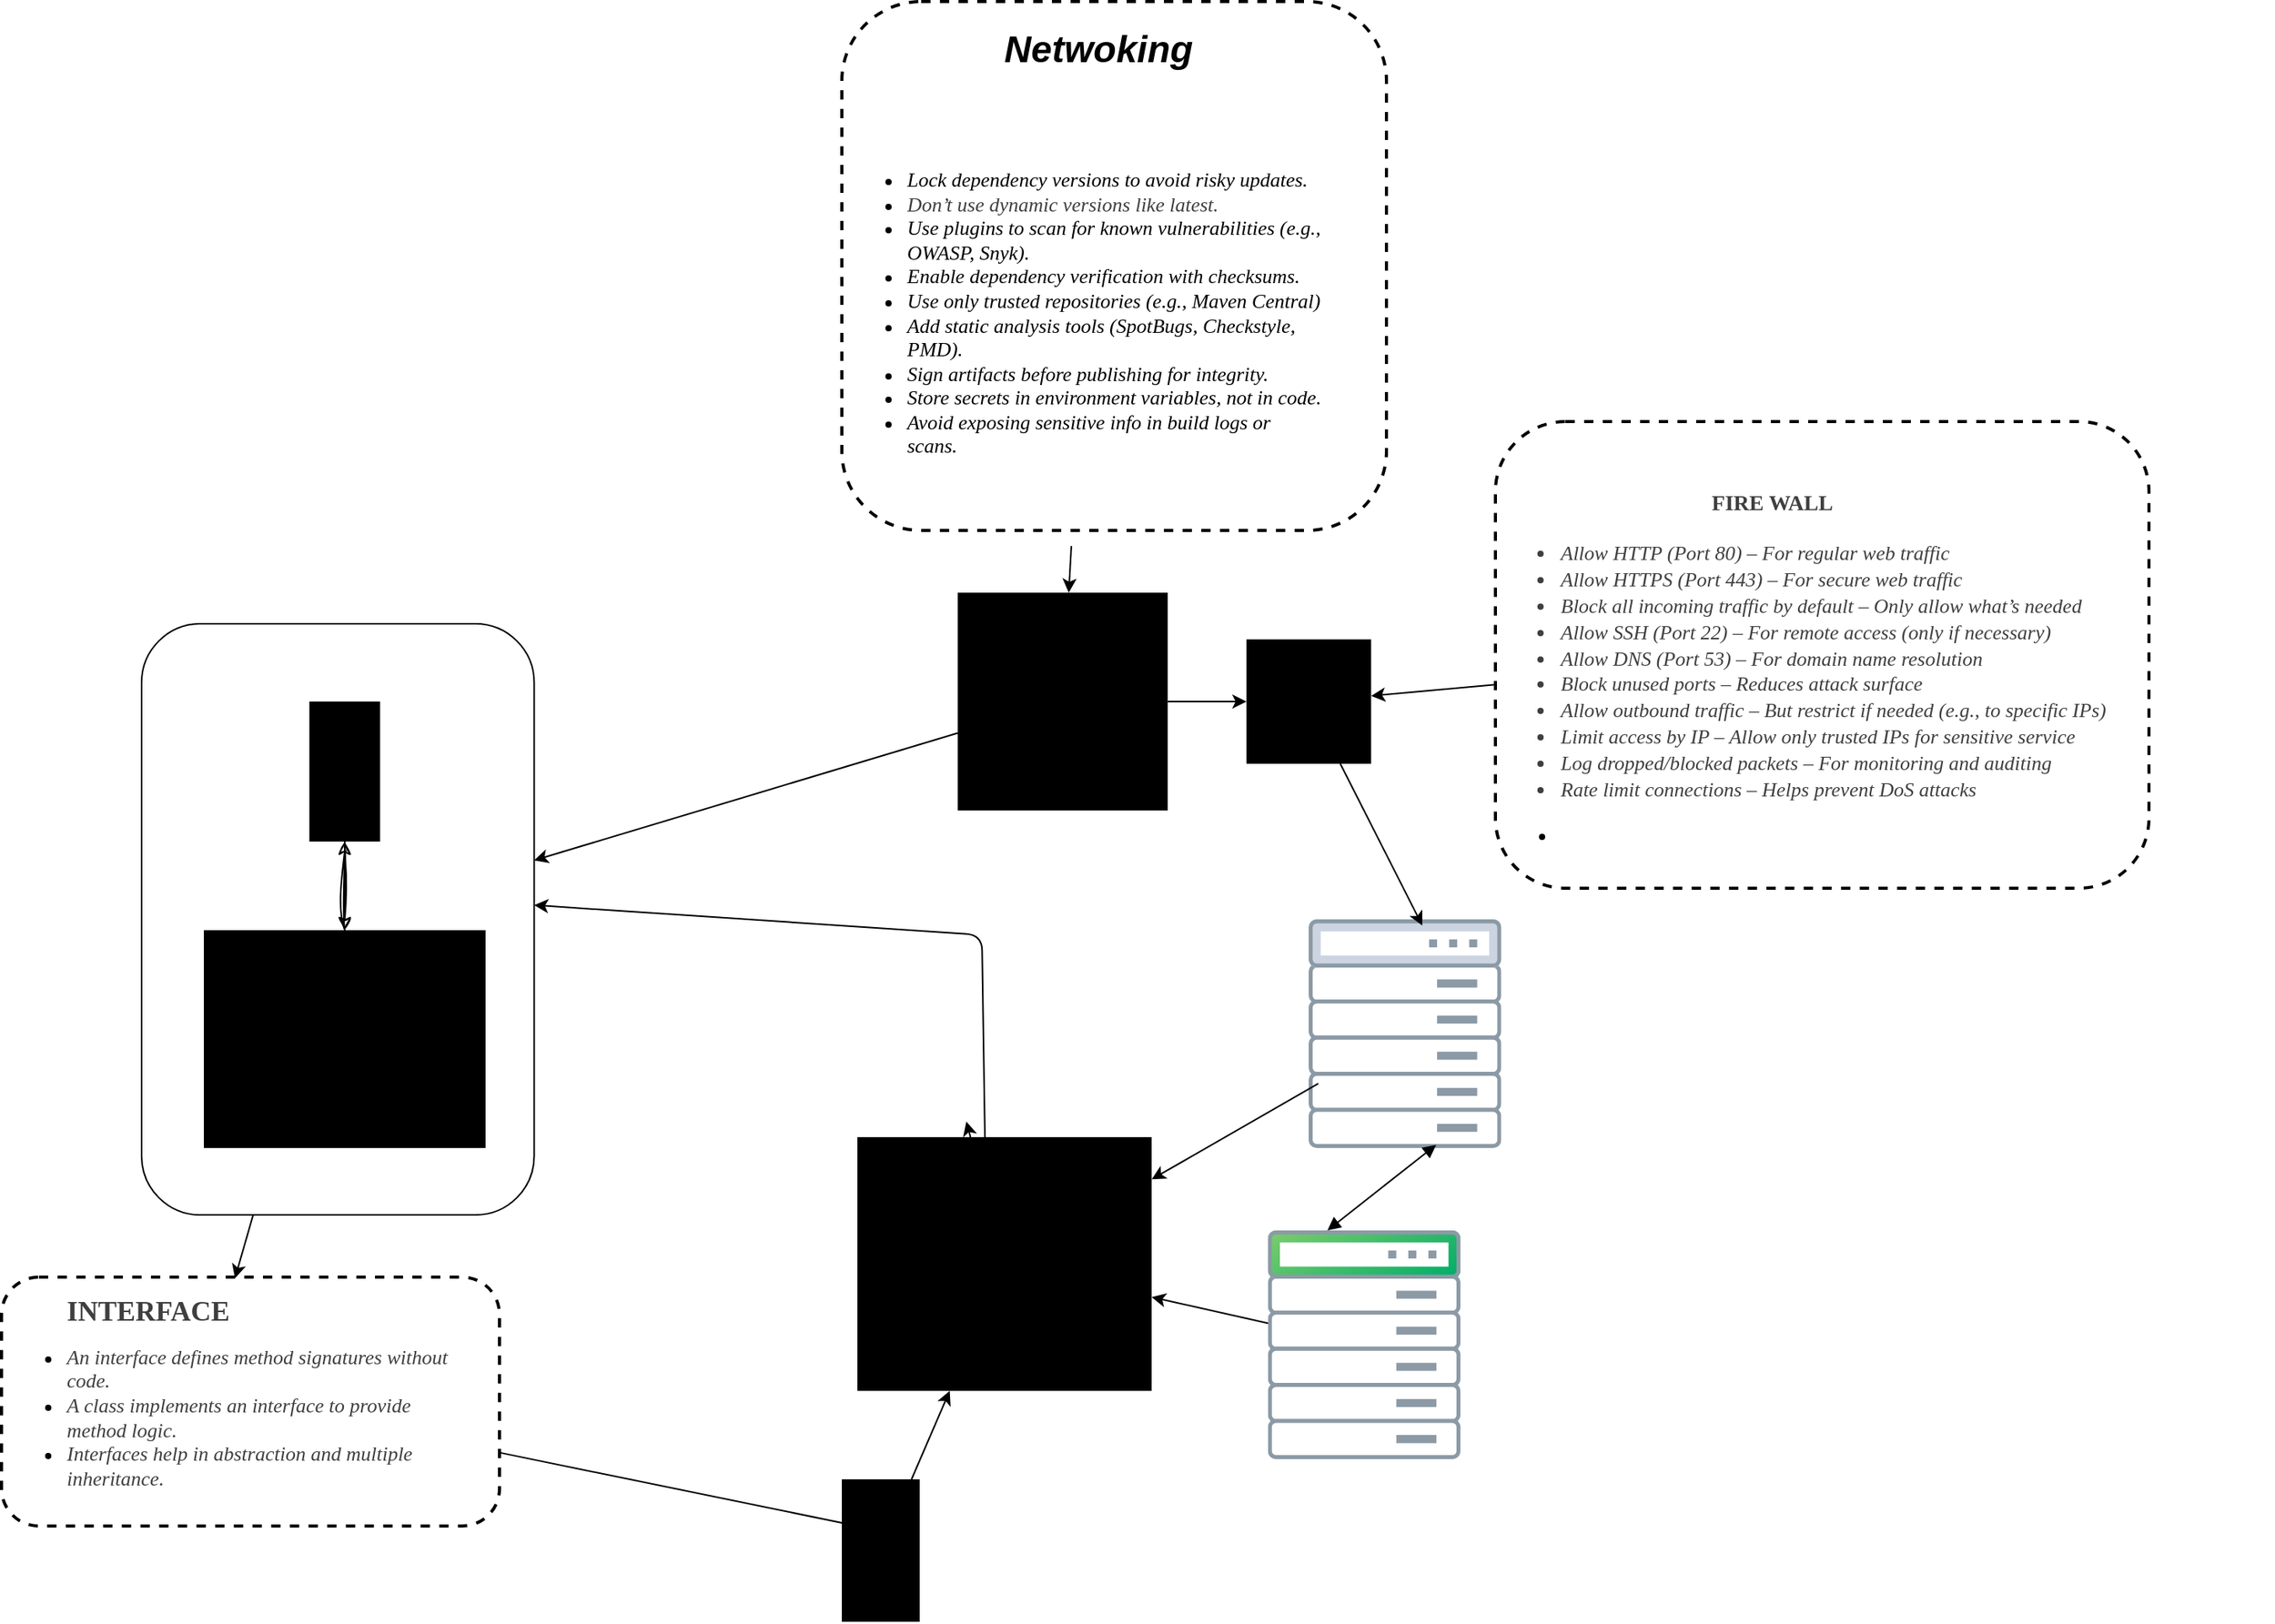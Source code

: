 <mxfile>
    <diagram id="4bFEtiRbaB8daMl5JLGO" name="Page-1">
        <mxGraphModel dx="2509" dy="1733" grid="1" gridSize="10" guides="1" tooltips="1" connect="1" arrows="1" fold="1" page="1" pageScale="1" pageWidth="850" pageHeight="1100" background="none" math="0" shadow="0">
            <root>
                <mxCell id="0"/>
                <mxCell id="1" parent="0"/>
                <mxCell id="22" style="edgeStyle=none;html=1;sketch=1;curveFitting=1;jiggle=2;" edge="1" parent="1" source="20" target="21">
                    <mxGeometry relative="1" as="geometry"/>
                </mxCell>
                <mxCell id="20" value="" style="sketch=1;verticalLabelPosition=bottom;sketch=0;aspect=fixed;html=1;verticalAlign=top;strokeColor=none;fillColor=#000000;align=center;outlineConnect=0;pointerEvents=1;shape=mxgraph.citrix2.mobile;curveFitting=1;jiggle=2;" vertex="1" parent="1">
                    <mxGeometry x="47.8" y="180" width="45.46" height="90" as="geometry"/>
                </mxCell>
                <mxCell id="23" style="edgeStyle=none;html=1;sketch=1;curveFitting=1;jiggle=2;" edge="1" parent="1" source="21" target="20">
                    <mxGeometry relative="1" as="geometry"/>
                </mxCell>
                <mxCell id="21" value="" style="sketch=1;verticalLabelPosition=bottom;sketch=0;aspect=fixed;html=1;verticalAlign=top;strokeColor=none;fillColor=#000000;align=center;outlineConnect=0;pointerEvents=1;shape=mxgraph.citrix2.managed_desktop;curveFitting=1;jiggle=2;" vertex="1" parent="1">
                    <mxGeometry x="-20" y="327" width="181.07" height="140" as="geometry"/>
                </mxCell>
                <mxCell id="27" value="" style="rounded=1;labelBackgroundColor=none;labelBorderColor=none;textShadow=0;whiteSpace=wrap;html=1;gradientColor=none;fillColor=none;" vertex="1" parent="1">
                    <mxGeometry x="-60" y="130" width="252.27" height="380" as="geometry"/>
                </mxCell>
                <mxCell id="35" style="edgeStyle=none;html=1;" edge="1" parent="1" source="37">
                    <mxGeometry relative="1" as="geometry">
                        <mxPoint x="470" y="450" as="targetPoint"/>
                    </mxGeometry>
                </mxCell>
                <mxCell id="29" value="" style="image;aspect=fixed;perimeter=ellipsePerimeter;html=1;align=center;fontSize=12;verticalAlign=top;fontColor=#364149;shadow=0;dashed=0;image=img/lib/cumulus/rack_bare_metal.svg;" vertex="1" parent="1">
                    <mxGeometry x="690" y="320" width="123.79" height="147" as="geometry"/>
                </mxCell>
                <mxCell id="33" style="edgeStyle=none;html=1;" edge="1" parent="1" source="32" target="27">
                    <mxGeometry relative="1" as="geometry"/>
                </mxCell>
                <mxCell id="45" style="edgeStyle=none;html=1;" edge="1" parent="1" source="32" target="44">
                    <mxGeometry relative="1" as="geometry"/>
                </mxCell>
                <mxCell id="32" value="" style="sketch=0;verticalLabelPosition=bottom;sketch=0;aspect=fixed;html=1;verticalAlign=top;strokeColor=none;fillColor=#000000;align=center;outlineConnect=0;pointerEvents=1;shape=mxgraph.citrix2.network;" vertex="1" parent="1">
                    <mxGeometry x="464.46" y="110" width="134.93" height="140" as="geometry"/>
                </mxCell>
                <mxCell id="36" style="edgeStyle=none;html=1;" edge="1" parent="1" source="34" target="37">
                    <mxGeometry relative="1" as="geometry">
                        <mxPoint x="470" y="490" as="targetPoint"/>
                    </mxGeometry>
                </mxCell>
                <mxCell id="34" value="" style="image;aspect=fixed;perimeter=ellipsePerimeter;html=1;align=center;fontSize=12;verticalAlign=top;fontColor=#364149;shadow=0;dashed=0;image=img/lib/cumulus/rack_cumulus_linux.svg;" vertex="1" parent="1">
                    <mxGeometry x="663.79" y="520" width="123.79" height="147.01" as="geometry"/>
                </mxCell>
                <mxCell id="38" value="" style="edgeStyle=none;html=1;" edge="1" parent="1" source="29" target="37">
                    <mxGeometry relative="1" as="geometry">
                        <mxPoint x="470" y="450" as="targetPoint"/>
                        <mxPoint x="691" y="406" as="sourcePoint"/>
                    </mxGeometry>
                </mxCell>
                <mxCell id="37" value="" style="sketch=0;verticalLabelPosition=bottom;sketch=0;aspect=fixed;html=1;verticalAlign=top;strokeColor=none;fillColor=#000000;align=center;outlineConnect=0;pointerEvents=1;shape=mxgraph.citrix2.storefront;" vertex="1" parent="1">
                    <mxGeometry x="400" y="460" width="189.1" height="163.14" as="geometry"/>
                </mxCell>
                <mxCell id="39" style="edgeStyle=none;html=1;entryX=1;entryY=0.476;entryDx=0;entryDy=0;entryPerimeter=0;exitX=0.434;exitY=0.049;exitDx=0;exitDy=0;exitPerimeter=0;" edge="1" parent="1" source="37" target="27">
                    <mxGeometry relative="1" as="geometry">
                        <mxPoint x="480" y="430" as="sourcePoint"/>
                        <mxPoint x="379.997" y="332.02" as="targetPoint"/>
                        <Array as="points">
                            <mxPoint x="480" y="330"/>
                        </Array>
                    </mxGeometry>
                </mxCell>
                <mxCell id="40" style="edgeStyle=none;html=1;entryX=1;entryY=0.25;entryDx=0;entryDy=0;" edge="1" parent="1" source="27" target="66">
                    <mxGeometry relative="1" as="geometry">
                        <mxPoint x="163.2" y="560.08" as="targetPoint"/>
                    </mxGeometry>
                </mxCell>
                <mxCell id="68" style="edgeStyle=none;html=1;" edge="1" parent="1" source="42" target="37">
                    <mxGeometry relative="1" as="geometry"/>
                </mxCell>
                <mxCell id="42" value="" style="sketch=0;verticalLabelPosition=bottom;sketch=0;aspect=fixed;html=1;verticalAlign=top;strokeColor=none;fillColor=#000000;align=center;outlineConnect=0;pointerEvents=1;shape=mxgraph.citrix2.bridge;direction=south;" vertex="1" parent="1">
                    <mxGeometry x="390" y="680" width="50.03" height="91.57" as="geometry"/>
                </mxCell>
                <mxCell id="44" value="" style="sketch=0;verticalLabelPosition=bottom;sketch=0;aspect=fixed;html=1;verticalAlign=top;strokeColor=none;fillColor=#000000;align=center;outlineConnect=0;pointerEvents=1;shape=mxgraph.citrix2.firewall;" vertex="1" parent="1">
                    <mxGeometry x="650" y="140" width="80.13" height="80" as="geometry"/>
                </mxCell>
                <mxCell id="46" style="edgeStyle=none;html=1;entryX=0.59;entryY=0.027;entryDx=0;entryDy=0;entryPerimeter=0;" edge="1" parent="1" source="44" target="29">
                    <mxGeometry relative="1" as="geometry"/>
                </mxCell>
                <mxCell id="51" value="" style="endArrow=block;html=1;startArrow=block;startFill=1;endFill=1;exitX=0.309;exitY=0;exitDx=0;exitDy=0;exitPerimeter=0;entryX=0.662;entryY=0.986;entryDx=0;entryDy=0;entryPerimeter=0;" edge="1" parent="1" source="34" target="29">
                    <mxGeometry width="100" height="100" relative="1" as="geometry">
                        <mxPoint x="710" y="510" as="sourcePoint"/>
                        <mxPoint x="750" y="470" as="targetPoint"/>
                    </mxGeometry>
                </mxCell>
                <mxCell id="55" style="edgeStyle=none;html=1;" edge="1" parent="1" source="54" target="32">
                    <mxGeometry relative="1" as="geometry"/>
                </mxCell>
                <mxCell id="54" value="&lt;ul&gt;&lt;li&gt;&lt;i style=&quot;background-color: transparent;&quot;&gt;&lt;font style=&quot;font-size: 13px; color: rgb(0, 0, 0);&quot; face=&quot;Verdana&quot;&gt;Lock dependency versions to avoid risky updates.&lt;/font&gt;&lt;/i&gt;&lt;/li&gt;&lt;li&gt;&lt;i style=&quot;background-color: transparent;&quot;&gt;&lt;font style=&quot;font-size: 13px; color: rgb(0, 0, 0);&quot; face=&quot;Verdana&quot;&gt;&lt;span style=&quot;background-color: transparent; color: rgb(63, 63, 63);&quot;&gt;Don’t use dynamic versions like latest.&lt;/span&gt;&lt;/font&gt;&lt;/i&gt;&lt;/li&gt;&lt;li&gt;&lt;i style=&quot;background-color: transparent;&quot;&gt;&lt;font style=&quot;font-size: 13px; color: rgb(0, 0, 0);&quot; face=&quot;Verdana&quot;&gt;Use plugins to scan for known vulnerabilities (e.g., OWASP, Snyk).&lt;/font&gt;&lt;/i&gt;&lt;/li&gt;&lt;li&gt;&lt;i style=&quot;background-color: transparent;&quot;&gt;&lt;font style=&quot;font-size: 13px; color: rgb(0, 0, 0);&quot; face=&quot;Verdana&quot;&gt;Enable dependency verification with checksums.&lt;/font&gt;&lt;/i&gt;&lt;/li&gt;&lt;li&gt;&lt;i style=&quot;background-color: transparent;&quot;&gt;&lt;font style=&quot;font-size: 13px; color: rgb(0, 0, 0);&quot; face=&quot;Verdana&quot;&gt;Use only trusted repositories (e.g., Maven Central)&lt;/font&gt;&lt;/i&gt;&lt;/li&gt;&lt;li&gt;&lt;i style=&quot;background-color: transparent;&quot;&gt;&lt;font style=&quot;font-size: 13px; color: rgb(0, 0, 0);&quot; face=&quot;Verdana&quot;&gt;Add static analysis tools (SpotBugs, Checkstyle, PMD).&lt;/font&gt;&lt;/i&gt;&lt;/li&gt;&lt;li&gt;&lt;i style=&quot;background-color: transparent;&quot;&gt;&lt;font style=&quot;font-size: 13px; color: rgb(0, 0, 0);&quot; face=&quot;Verdana&quot;&gt;Sign artifacts before publishing for integrity.&lt;/font&gt;&lt;/i&gt;&lt;/li&gt;&lt;li&gt;&lt;i style=&quot;background-color: transparent;&quot;&gt;&lt;font style=&quot;font-size: 13px; color: rgb(0, 0, 0);&quot; face=&quot;Verdana&quot;&gt;Store secrets in environment variables, not in code.&lt;/font&gt;&lt;/i&gt;&lt;/li&gt;&lt;li&gt;&lt;i style=&quot;background-color: transparent;&quot;&gt;&lt;font style=&quot;font-size: 13px; color: rgb(0, 0, 0);&quot; face=&quot;Verdana&quot;&gt;Avoid exposing sensitive info in build logs or scans.&lt;/font&gt;&lt;/i&gt;&lt;/li&gt;&lt;/ul&gt;&lt;font face=&quot;Verdana&quot;&gt;&lt;span style=&quot;font-size: 13px;&quot;&gt;&lt;i&gt;&lt;br&gt;&lt;/i&gt;&lt;/span&gt;&lt;/font&gt;&lt;ol style=&quot;padding-right: 0px; padding-left: 15px; padding-bottom: 0px; margin-top: 0px; margin-right: 0px; margin-bottom: 0px;&quot; data-end=&quot;629&quot; data-start=&quot;110&quot;&gt;&lt;br&gt;&lt;/ol&gt;" style="text;html=1;align=left;verticalAlign=middle;whiteSpace=wrap;rounded=0;connectable=1;allowArrows=1;backgroundOutline=0;absoluteArcSize=0;" vertex="1" parent="1">
                    <mxGeometry x="390" y="-190" width="310" height="270" as="geometry"/>
                </mxCell>
                <mxCell id="56" value="&lt;h1 style=&quot;margin-top: 0px;&quot;&gt;&lt;i&gt;Netwoking&lt;/i&gt;&lt;/h1&gt;" style="text;html=1;whiteSpace=wrap;overflow=hidden;rounded=0;align=center;" vertex="1" parent="1">
                    <mxGeometry x="430" y="-260" width="250" height="40" as="geometry"/>
                </mxCell>
                <mxCell id="57" value="" style="rounded=1;whiteSpace=wrap;html=1;glass=1;shadow=0;gradientColor=none;fillColor=none;dashed=1;strokeWidth=2;perimeterSpacing=10;" vertex="1" parent="1">
                    <mxGeometry x="390" y="-270" width="350" height="340" as="geometry"/>
                </mxCell>
                <mxCell id="60" value="&lt;div style=&quot;text-align: center;&quot;&gt;&lt;span style=&quot;color: rgb(63, 63, 63); background-color: transparent;&quot;&gt;&lt;font style=&quot;font-size: 11px;&quot; face=&quot;Lucida Console&quot;&gt;&lt;br&gt;&lt;/font&gt;&lt;/span&gt;&lt;/div&gt;&lt;span style=&quot;color: rgb(63, 63, 63); background-color: transparent;&quot;&gt;&lt;font style=&quot;&quot; face=&quot;Lucida Console&quot;&gt;&lt;h3 style=&quot;text-align: center;&quot;&gt;&lt;font style=&quot;font-size: 14px;&quot;&gt;&lt;span style=&quot;color: rgb(63, 63, 63); background-color: transparent;&quot;&gt;FIRE WALL&lt;/span&gt;&lt;span style=&quot;background-color: transparent;&quot;&gt;&amp;nbsp; &amp;nbsp; &amp;nbsp; &amp;nbsp; &amp;nbsp; &amp;nbsp;&lt;/span&gt;&lt;/font&gt;&lt;/h3&gt;&lt;h3 style=&quot;&quot;&gt;&lt;ul style=&quot;&quot;&gt;&lt;li style=&quot;&quot;&gt;&lt;span style=&quot;background-color: transparent; font-weight: normal;&quot;&gt;&lt;i style=&quot;&quot;&gt;&lt;font style=&quot;font-size: 13px;&quot;&gt;Allow HTTP (Port 80) – For regular web traffic&lt;/font&gt;&lt;/i&gt;&lt;/span&gt;&lt;/li&gt;&lt;li style=&quot;&quot;&gt;&lt;span style=&quot;background-color: transparent; font-weight: normal;&quot;&gt;&lt;i&gt;&lt;font style=&quot;font-size: 13px;&quot;&gt;Allow HTTPS (Port 443) – For secure web traffic&lt;/font&gt;&lt;/i&gt;&lt;/span&gt;&lt;/li&gt;&lt;li style=&quot;&quot;&gt;&lt;span style=&quot;background-color: transparent; font-weight: normal;&quot;&gt;&lt;i&gt;&lt;font style=&quot;font-size: 13px;&quot;&gt;Block all incoming traffic by default – Only allow what’s needed&lt;/font&gt;&lt;/i&gt;&lt;/span&gt;&lt;/li&gt;&lt;li style=&quot;&quot;&gt;&lt;span style=&quot;background-color: transparent; font-weight: normal;&quot;&gt;&lt;i&gt;&lt;font style=&quot;font-size: 13px;&quot;&gt;Allow SSH (Port 22) – For remote access (only if necessary)&lt;/font&gt;&lt;/i&gt;&lt;/span&gt;&lt;/li&gt;&lt;li style=&quot;&quot;&gt;&lt;span style=&quot;background-color: transparent; font-weight: normal;&quot;&gt;&lt;i&gt;&lt;font style=&quot;font-size: 13px;&quot;&gt;Allow DNS (Port 53) – For domain name resolution&lt;/font&gt;&lt;/i&gt;&lt;/span&gt;&lt;/li&gt;&lt;li style=&quot;&quot;&gt;&lt;span style=&quot;background-color: transparent; font-weight: normal;&quot;&gt;&lt;i&gt;&lt;font style=&quot;font-size: 13px;&quot;&gt;Block unused ports – Reduces attack surface&lt;/font&gt;&lt;/i&gt;&lt;/span&gt;&lt;/li&gt;&lt;li style=&quot;&quot;&gt;&lt;span style=&quot;font-weight: normal;&quot;&gt;&lt;i&gt;&lt;font style=&quot;font-size: 13px;&quot;&gt;&lt;span style=&quot;background-color: transparent; color: rgb(63, 63, 63);&quot;&gt;Allow outbound traffic&lt;/span&gt;&lt;span style=&quot;background-color: transparent; color: rgb(63, 63, 63);&quot;&gt; – But restrict if needed (e.g., to specific IPs)&lt;/span&gt;&lt;/font&gt;&lt;/i&gt;&lt;/span&gt;&lt;/li&gt;&lt;li style=&quot;&quot;&gt;&lt;span style=&quot;background-color: transparent; font-weight: normal;&quot;&gt;&lt;i&gt;&lt;font style=&quot;font-size: 13px;&quot;&gt;Limit access by IP – Allow only trusted IPs for sensitive service&lt;/font&gt;&lt;/i&gt;&lt;/span&gt;&lt;/li&gt;&lt;li style=&quot;&quot;&gt;&lt;span style=&quot;background-color: transparent; font-weight: normal;&quot;&gt;&lt;i&gt;&lt;font style=&quot;font-size: 13px;&quot;&gt;Log dropped/blocked packets – For monitoring and auditing&lt;/font&gt;&lt;/i&gt;&lt;/span&gt;&lt;/li&gt;&lt;li style=&quot;&quot;&gt;&lt;span style=&quot;background-color: transparent; font-weight: normal;&quot;&gt;&lt;i style=&quot;&quot;&gt;&lt;font style=&quot;font-size: 13px;&quot;&gt;Rate limit connections – Helps prevent DoS attacks&lt;/font&gt;&lt;/i&gt;&lt;/span&gt;&lt;/li&gt;&lt;/ul&gt;&lt;/h3&gt;&lt;/font&gt;&lt;/span&gt;&lt;div&gt;&lt;div&gt;&lt;ul&gt;&lt;li data-start=&quot;690&quot; data-end=&quot;748&quot;&gt;&lt;br&gt;&lt;/li&gt;&lt;/ul&gt;&lt;/div&gt;&lt;/div&gt;" style="text;html=1;align=left;verticalAlign=middle;whiteSpace=wrap;rounded=0;" vertex="1" parent="1">
                    <mxGeometry x="810" y="20" width="500" height="260" as="geometry"/>
                </mxCell>
                <mxCell id="63" style="edgeStyle=none;html=1;" edge="1" parent="1" source="61" target="44">
                    <mxGeometry relative="1" as="geometry"/>
                </mxCell>
                <mxCell id="61" value="" style="rounded=1;whiteSpace=wrap;html=1;gradientColor=none;fillColor=none;dashed=1;strokeWidth=2;" vertex="1" parent="1">
                    <mxGeometry x="810" width="420" height="300" as="geometry"/>
                </mxCell>
                <mxCell id="65" value="&lt;ul&gt;&lt;li&gt;&lt;font style=&quot;font-size: 13px;&quot; face=&quot;Lucida Console&quot;&gt;&lt;i&gt;&lt;span style=&quot;color: rgb(63, 63, 63); background-color: transparent;&quot;&gt;An&amp;nbsp;&lt;/span&gt;&lt;span style=&quot;color: rgb(63, 63, 63); background-color: transparent; scrollbar-color: rgb(226, 226, 226) rgb(251, 251, 251);&quot; data-end=&quot;114&quot; data-start=&quot;75&quot;&gt;interface defines method signatures&lt;/span&gt;&lt;span style=&quot;color: rgb(63, 63, 63); background-color: transparent;&quot;&gt;&amp;nbsp;without code.&lt;/span&gt;&lt;/i&gt;&lt;/font&gt;&lt;/li&gt;&lt;li&gt;&lt;font style=&quot;font-size: 13px;&quot; face=&quot;Lucida Console&quot;&gt;&lt;i&gt;&lt;span style=&quot;color: rgb(63, 63, 63); background-color: transparent;&quot;&gt;A class&lt;/span&gt;&lt;span style=&quot;color: rgb(63, 63, 63); background-color: transparent;&quot;&gt;&amp;nbsp;&lt;/span&gt;&lt;span style=&quot;color: rgb(63, 63, 63); background-color: transparent; scrollbar-color: rgb(226, 226, 226) rgb(251, 251, 251);&quot; data-end=&quot;156&quot; data-start=&quot;142&quot;&gt;implements&lt;/span&gt;&lt;span style=&quot;color: rgb(63, 63, 63); background-color: transparent;&quot;&gt;&amp;nbsp;&lt;/span&gt;&lt;span style=&quot;color: rgb(63, 63, 63); background-color: transparent;&quot;&gt;an interface to provide method logic.&lt;/span&gt;&lt;/i&gt;&lt;/font&gt;&lt;/li&gt;&lt;li&gt;&lt;font style=&quot;font-size: 13px;&quot; face=&quot;Lucida Console&quot;&gt;&lt;i&gt;&lt;span style=&quot;color: rgb(63, 63, 63); background-color: transparent;&quot;&gt;Interfaces help in&lt;/span&gt;&lt;span style=&quot;color: rgb(63, 63, 63); background-color: transparent;&quot;&gt;&amp;nbsp;&lt;/span&gt;&lt;span style=&quot;color: rgb(63, 63, 63); background-color: transparent; scrollbar-color: rgb(226, 226, 226) rgb(251, 251, 251);&quot; data-end=&quot;234&quot; data-start=&quot;219&quot;&gt;abstraction&lt;/span&gt;&lt;span style=&quot;color: rgb(63, 63, 63); background-color: transparent;&quot;&gt;&amp;nbsp;&lt;/span&gt;&lt;span style=&quot;color: rgb(63, 63, 63); background-color: transparent;&quot;&gt;and&lt;/span&gt;&lt;span style=&quot;color: rgb(63, 63, 63); background-color: transparent;&quot;&gt;&amp;nbsp;&lt;/span&gt;&lt;span style=&quot;color: rgb(63, 63, 63); background-color: transparent; scrollbar-color: rgb(226, 226, 226) rgb(251, 251, 251);&quot; data-end=&quot;263&quot; data-start=&quot;239&quot;&gt;multiple inheritance&lt;/span&gt;&lt;span style=&quot;color: rgb(63, 63, 63); background-color: transparent;&quot;&gt;.&lt;/span&gt;&lt;/i&gt;&lt;/font&gt;&lt;/li&gt;&lt;/ul&gt;" style="text;html=1;align=left;verticalAlign=middle;whiteSpace=wrap;rounded=0;" vertex="1" parent="1">
                    <mxGeometry x="-150" y="560" width="300" height="160" as="geometry"/>
                </mxCell>
                <mxCell id="66" value="&lt;h2 style=&quot;scrollbar-color: rgb(226, 226, 226) rgb(251, 251, 251);&quot;&gt;&lt;strong style=&quot;scrollbar-color: rgb(226, 226, 226) rgb(251, 251, 251); color: rgb(63, 63, 63);&quot; data-end=&quot;114&quot; data-start=&quot;75&quot;&gt;&lt;font face=&quot;Times New Roman&quot;&gt;INTERFACE&lt;/font&gt;&lt;/strong&gt;&lt;/h2&gt;" style="text;html=1;whiteSpace=wrap;overflow=hidden;rounded=0;" vertex="1" parent="1">
                    <mxGeometry x="-110" y="540" width="110" height="43.14" as="geometry"/>
                </mxCell>
                <mxCell id="72" style="edgeStyle=none;html=1;" edge="1" parent="1" source="67">
                    <mxGeometry relative="1" as="geometry">
                        <mxPoint x="400.0" y="710" as="targetPoint"/>
                    </mxGeometry>
                </mxCell>
                <mxCell id="67" value="" style="rounded=1;whiteSpace=wrap;html=1;fillColor=none;dashed=1;strokeWidth=2;" vertex="1" parent="1">
                    <mxGeometry x="-150" y="550" width="320" height="160" as="geometry"/>
                </mxCell>
            </root>
        </mxGraphModel>
    </diagram>
</mxfile>